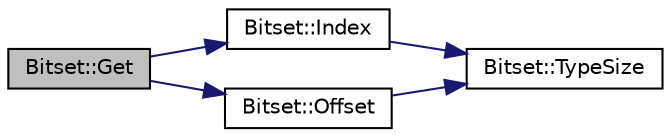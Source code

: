 digraph "Bitset::Get"
{
 // LATEX_PDF_SIZE
  edge [fontname="Helvetica",fontsize="10",labelfontname="Helvetica",labelfontsize="10"];
  node [fontname="Helvetica",fontsize="10",shape=record];
  rankdir="LR";
  Node1 [label="Bitset::Get",height=0.2,width=0.4,color="black", fillcolor="grey75", style="filled", fontcolor="black",tooltip=" "];
  Node1 -> Node2 [color="midnightblue",fontsize="10",style="solid",fontname="Helvetica"];
  Node2 [label="Bitset::Index",height=0.2,width=0.4,color="black", fillcolor="white", style="filled",URL="$d6/d09/class_bitset.html#a60d018e6ded385ab8faf0592065c6550",tooltip=" "];
  Node2 -> Node3 [color="midnightblue",fontsize="10",style="solid",fontname="Helvetica"];
  Node3 [label="Bitset::TypeSize",height=0.2,width=0.4,color="black", fillcolor="white", style="filled",URL="$d6/d09/class_bitset.html#aa882bdd0b6527349626863d4c93b6ed3",tooltip=" "];
  Node1 -> Node4 [color="midnightblue",fontsize="10",style="solid",fontname="Helvetica"];
  Node4 [label="Bitset::Offset",height=0.2,width=0.4,color="black", fillcolor="white", style="filled",URL="$d6/d09/class_bitset.html#a6bc7c74b2174dad5665fc63d13c937f2",tooltip=" "];
  Node4 -> Node3 [color="midnightblue",fontsize="10",style="solid",fontname="Helvetica"];
}
